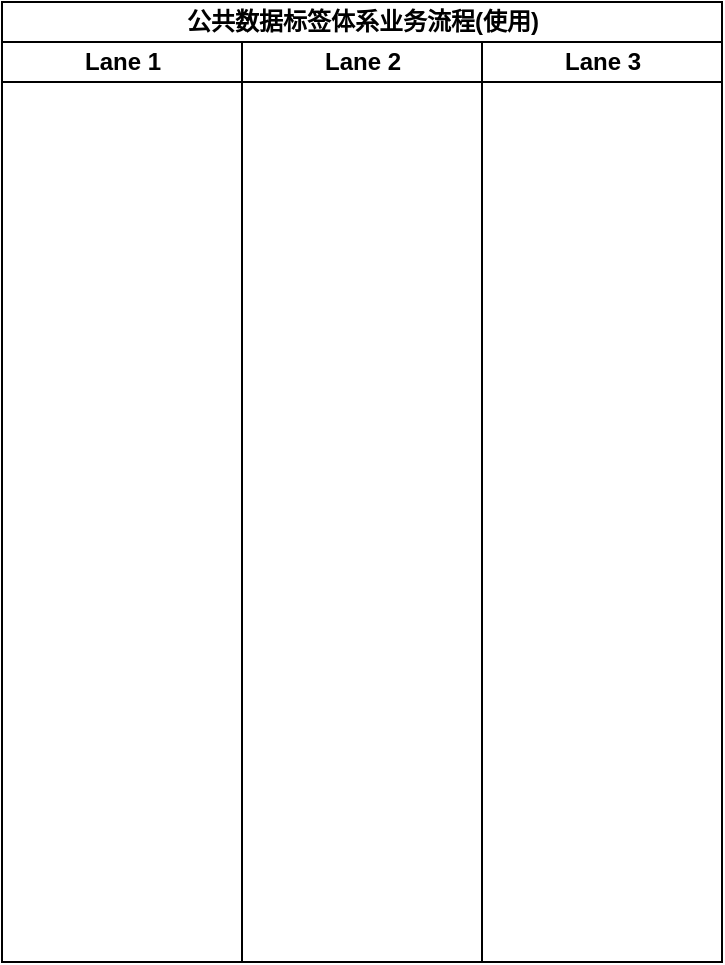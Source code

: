 <mxfile version="25.0.3">
  <diagram name="第 1 页" id="nl_SVo8nJQFdmFtLfmIW">
    <mxGraphModel dx="2074" dy="1179" grid="0" gridSize="10" guides="1" tooltips="1" connect="1" arrows="1" fold="1" page="1" pageScale="1" pageWidth="827" pageHeight="1169" math="0" shadow="0">
      <root>
        <mxCell id="0" />
        <mxCell id="1" parent="0" />
        <mxCell id="VdVIM1bRkV-cHxae_REX-6" value="公共数据标签体系业务流程(使用)" style="swimlane;childLayout=stackLayout;resizeParent=1;resizeParentMax=0;startSize=20;html=1;" vertex="1" parent="1">
          <mxGeometry x="96.0" y="144" width="360" height="480" as="geometry">
            <mxRectangle x="96.0" y="144" width="179" height="26" as="alternateBounds" />
          </mxGeometry>
        </mxCell>
        <mxCell id="VdVIM1bRkV-cHxae_REX-7" value="Lane 1" style="swimlane;startSize=20;html=1;" vertex="1" parent="VdVIM1bRkV-cHxae_REX-6">
          <mxGeometry y="20" width="120" height="460" as="geometry" />
        </mxCell>
        <mxCell id="VdVIM1bRkV-cHxae_REX-8" value="Lane 2" style="swimlane;startSize=20;html=1;" vertex="1" parent="VdVIM1bRkV-cHxae_REX-6">
          <mxGeometry x="120" y="20" width="120" height="460" as="geometry" />
        </mxCell>
        <mxCell id="VdVIM1bRkV-cHxae_REX-9" value="Lane 3" style="swimlane;startSize=20;html=1;" vertex="1" parent="VdVIM1bRkV-cHxae_REX-6">
          <mxGeometry x="240" y="20" width="120" height="460" as="geometry" />
        </mxCell>
      </root>
    </mxGraphModel>
  </diagram>
</mxfile>
